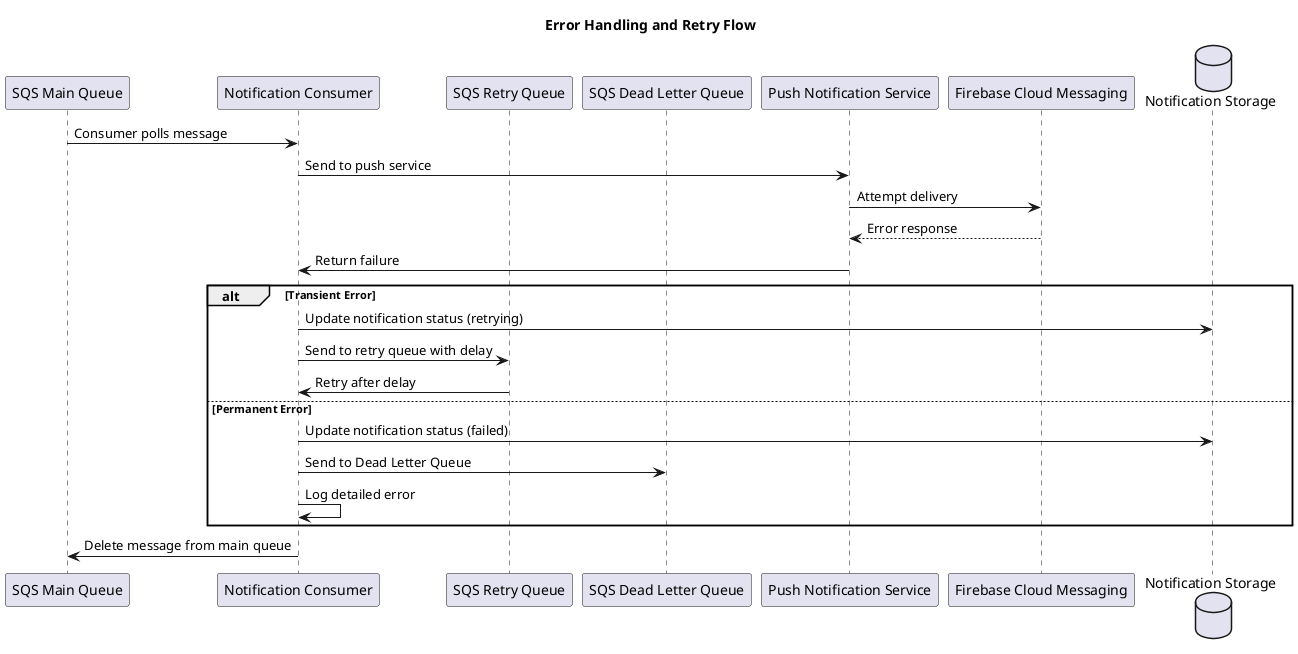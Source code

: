 @startuml
title Error Handling and Retry Flow

participant "SQS Main Queue" as SQS
participant "Notification Consumer" as Consumer
participant "SQS Retry Queue" as RetryQ
participant "SQS Dead Letter Queue" as DLQ
participant "Push Notification Service" as Push
participant "Firebase Cloud Messaging" as FCM
database "Notification Storage" as DB

SQS -> Consumer: Consumer polls message
Consumer -> Push: Send to push service
Push -> FCM: Attempt delivery
FCM --> Push: Error response
Push -> Consumer: Return failure

alt Transient Error
    Consumer -> DB: Update notification status (retrying)
    Consumer -> RetryQ: Send to retry queue with delay
    RetryQ -> Consumer: Retry after delay
else Permanent Error
    Consumer -> DB: Update notification status (failed)
    Consumer -> DLQ: Send to Dead Letter Queue
    Consumer -> Consumer: Log detailed error
end

Consumer -> SQS: Delete message from main queue
@enduml
